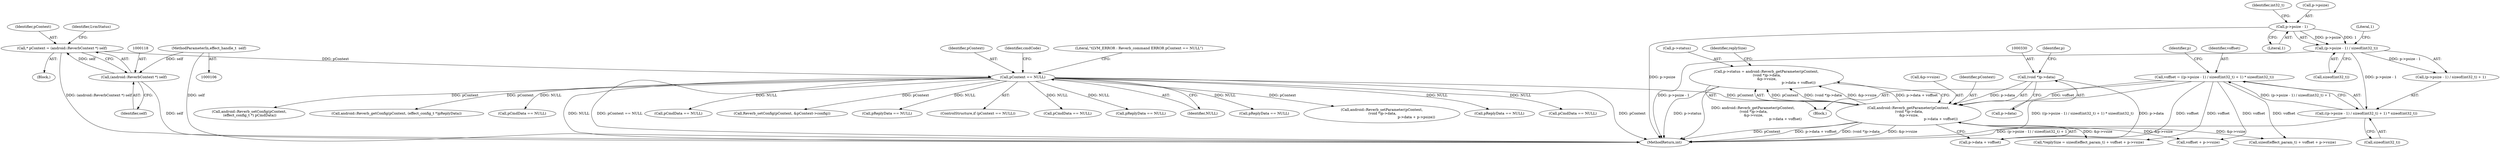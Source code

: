 digraph "0_Android_aeea52da00d210587fb3ed895de3d5f2e0264c88_6@integer" {
"1000323" [label="(Call,p->status = android::Reverb_getParameter(pContext,\n (void *)p->data,\n &p->vsize,\n                                                          p->data + voffset))"];
"1000327" [label="(Call,android::Reverb_getParameter(pContext,\n (void *)p->data,\n &p->vsize,\n                                                          p->data + voffset))"];
"1000127" [label="(Call,pContext == NULL)"];
"1000115" [label="(Call,* pContext = (android::ReverbContext *) self)"];
"1000117" [label="(Call,(android::ReverbContext *) self)"];
"1000107" [label="(MethodParameterIn,effect_handle_t  self)"];
"1000329" [label="(Call,(void *)p->data)"];
"1000308" [label="(Call,voffset = ((p->psize - 1) / sizeof(int32_t) + 1) * sizeof(int32_t))"];
"1000310" [label="(Call,((p->psize - 1) / sizeof(int32_t) + 1) * sizeof(int32_t))"];
"1000312" [label="(Call,(p->psize - 1) / sizeof(int32_t))"];
"1000313" [label="(Call,p->psize - 1)"];
"1000325" [label="(Identifier,p)"];
"1000313" [label="(Call,p->psize - 1)"];
"1000334" [label="(Call,&p->vsize)"];
"1000338" [label="(Call,p->data + voffset)"];
"1000113" [label="(Block,)"];
"1000311" [label="(Call,(p->psize - 1) / sizeof(int32_t) + 1)"];
"1000115" [label="(Call,* pContext = (android::ReverbContext *) self)"];
"1000317" [label="(Literal,1)"];
"1000309" [label="(Identifier,voffset)"];
"1000431" [label="(Call,pReplyData == NULL)"];
"1000126" [label="(ControlStructure,if (pContext == NULL))"];
"1000543" [label="(Call,pCmdData == NULL)"];
"1000324" [label="(Call,p->status)"];
"1000211" [label="(Call,pReplyData == NULL)"];
"1000668" [label="(MethodReturn,int)"];
"1000346" [label="(Call,sizeof(effect_param_t) + voffset + p->vsize)"];
"1000319" [label="(Identifier,int32_t)"];
"1000327" [label="(Call,android::Reverb_getParameter(pContext,\n (void *)p->data,\n &p->vsize,\n                                                          p->data + voffset))"];
"1000142" [label="(Call,pReplyData == NULL)"];
"1000318" [label="(Call,sizeof(int32_t))"];
"1000312" [label="(Call,(p->psize - 1) / sizeof(int32_t))"];
"1000314" [label="(Call,p->psize)"];
"1000310" [label="(Call,((p->psize - 1) / sizeof(int32_t) + 1) * sizeof(int32_t))"];
"1000329" [label="(Call,(void *)p->data)"];
"1000413" [label="(Call,android::Reverb_setParameter(pContext,\n (void *)p->data,\n                                                              p->data + p->psize))"];
"1000502" [label="(Call,pReplyData == NULL)"];
"1000253" [label="(Call,pCmdData == NULL)"];
"1000137" [label="(Identifier,cmdCode)"];
"1000202" [label="(Call,android::Reverb_setConfig(pContext,\n (effect_config_t *) pCmdData))"];
"1000116" [label="(Identifier,pContext)"];
"1000107" [label="(MethodParameterIn,effect_handle_t  self)"];
"1000229" [label="(Call,android::Reverb_getConfig(pContext, (effect_config_t *)pReplyData))"];
"1000244" [label="(Block,)"];
"1000308" [label="(Call,voffset = ((p->psize - 1) / sizeof(int32_t) + 1) * sizeof(int32_t))"];
"1000328" [label="(Identifier,pContext)"];
"1000170" [label="(Call,pCmdData == NULL)"];
"1000331" [label="(Call,p->data)"];
"1000117" [label="(Call,(android::ReverbContext *) self)"];
"1000323" [label="(Call,p->status = android::Reverb_getParameter(pContext,\n (void *)p->data,\n &p->vsize,\n                                                          p->data + voffset))"];
"1000343" [label="(Call,*replySize = sizeof(effect_param_t) + voffset + p->vsize)"];
"1000345" [label="(Identifier,replySize)"];
"1000129" [label="(Identifier,NULL)"];
"1000359" [label="(Call,pCmdData == NULL)"];
"1000119" [label="(Identifier,self)"];
"1000321" [label="(Call,sizeof(int32_t))"];
"1000320" [label="(Literal,1)"];
"1000127" [label="(Call,pContext == NULL)"];
"1000132" [label="(Literal,\"\tLVM_ERROR : Reverb_command ERROR pContext == NULL\")"];
"1000128" [label="(Identifier,pContext)"];
"1000236" [label="(Call,Reverb_setConfig(pContext, &pContext->config))"];
"1000124" [label="(Identifier,LvmStatus)"];
"1000336" [label="(Identifier,p)"];
"1000349" [label="(Call,voffset + p->vsize)"];
"1000323" -> "1000244"  [label="AST: "];
"1000323" -> "1000327"  [label="CFG: "];
"1000324" -> "1000323"  [label="AST: "];
"1000327" -> "1000323"  [label="AST: "];
"1000345" -> "1000323"  [label="CFG: "];
"1000323" -> "1000668"  [label="DDG: p->status"];
"1000323" -> "1000668"  [label="DDG: android::Reverb_getParameter(pContext,\n (void *)p->data,\n &p->vsize,\n                                                          p->data + voffset)"];
"1000327" -> "1000323"  [label="DDG: pContext"];
"1000327" -> "1000323"  [label="DDG: (void *)p->data"];
"1000327" -> "1000323"  [label="DDG: &p->vsize"];
"1000327" -> "1000323"  [label="DDG: p->data + voffset"];
"1000327" -> "1000338"  [label="CFG: "];
"1000328" -> "1000327"  [label="AST: "];
"1000329" -> "1000327"  [label="AST: "];
"1000334" -> "1000327"  [label="AST: "];
"1000338" -> "1000327"  [label="AST: "];
"1000327" -> "1000668"  [label="DDG: &p->vsize"];
"1000327" -> "1000668"  [label="DDG: pContext"];
"1000327" -> "1000668"  [label="DDG: p->data + voffset"];
"1000327" -> "1000668"  [label="DDG: (void *)p->data"];
"1000127" -> "1000327"  [label="DDG: pContext"];
"1000329" -> "1000327"  [label="DDG: p->data"];
"1000308" -> "1000327"  [label="DDG: voffset"];
"1000327" -> "1000343"  [label="DDG: &p->vsize"];
"1000327" -> "1000346"  [label="DDG: &p->vsize"];
"1000327" -> "1000349"  [label="DDG: &p->vsize"];
"1000127" -> "1000126"  [label="AST: "];
"1000127" -> "1000129"  [label="CFG: "];
"1000128" -> "1000127"  [label="AST: "];
"1000129" -> "1000127"  [label="AST: "];
"1000132" -> "1000127"  [label="CFG: "];
"1000137" -> "1000127"  [label="CFG: "];
"1000127" -> "1000668"  [label="DDG: NULL"];
"1000127" -> "1000668"  [label="DDG: pContext == NULL"];
"1000127" -> "1000668"  [label="DDG: pContext"];
"1000115" -> "1000127"  [label="DDG: pContext"];
"1000127" -> "1000142"  [label="DDG: NULL"];
"1000127" -> "1000170"  [label="DDG: NULL"];
"1000127" -> "1000202"  [label="DDG: pContext"];
"1000127" -> "1000211"  [label="DDG: NULL"];
"1000127" -> "1000229"  [label="DDG: pContext"];
"1000127" -> "1000236"  [label="DDG: pContext"];
"1000127" -> "1000253"  [label="DDG: NULL"];
"1000127" -> "1000359"  [label="DDG: NULL"];
"1000127" -> "1000413"  [label="DDG: pContext"];
"1000127" -> "1000431"  [label="DDG: NULL"];
"1000127" -> "1000502"  [label="DDG: NULL"];
"1000127" -> "1000543"  [label="DDG: NULL"];
"1000115" -> "1000113"  [label="AST: "];
"1000115" -> "1000117"  [label="CFG: "];
"1000116" -> "1000115"  [label="AST: "];
"1000117" -> "1000115"  [label="AST: "];
"1000124" -> "1000115"  [label="CFG: "];
"1000115" -> "1000668"  [label="DDG: (android::ReverbContext *) self"];
"1000117" -> "1000115"  [label="DDG: self"];
"1000117" -> "1000119"  [label="CFG: "];
"1000118" -> "1000117"  [label="AST: "];
"1000119" -> "1000117"  [label="AST: "];
"1000117" -> "1000668"  [label="DDG: self"];
"1000107" -> "1000117"  [label="DDG: self"];
"1000107" -> "1000106"  [label="AST: "];
"1000107" -> "1000668"  [label="DDG: self"];
"1000329" -> "1000331"  [label="CFG: "];
"1000330" -> "1000329"  [label="AST: "];
"1000331" -> "1000329"  [label="AST: "];
"1000336" -> "1000329"  [label="CFG: "];
"1000329" -> "1000338"  [label="DDG: p->data"];
"1000308" -> "1000244"  [label="AST: "];
"1000308" -> "1000310"  [label="CFG: "];
"1000309" -> "1000308"  [label="AST: "];
"1000310" -> "1000308"  [label="AST: "];
"1000325" -> "1000308"  [label="CFG: "];
"1000308" -> "1000668"  [label="DDG: ((p->psize - 1) / sizeof(int32_t) + 1) * sizeof(int32_t)"];
"1000310" -> "1000308"  [label="DDG: (p->psize - 1) / sizeof(int32_t) + 1"];
"1000308" -> "1000338"  [label="DDG: voffset"];
"1000308" -> "1000343"  [label="DDG: voffset"];
"1000308" -> "1000346"  [label="DDG: voffset"];
"1000308" -> "1000349"  [label="DDG: voffset"];
"1000310" -> "1000321"  [label="CFG: "];
"1000311" -> "1000310"  [label="AST: "];
"1000321" -> "1000310"  [label="AST: "];
"1000310" -> "1000668"  [label="DDG: (p->psize - 1) / sizeof(int32_t) + 1"];
"1000312" -> "1000310"  [label="DDG: p->psize - 1"];
"1000312" -> "1000311"  [label="AST: "];
"1000312" -> "1000318"  [label="CFG: "];
"1000313" -> "1000312"  [label="AST: "];
"1000318" -> "1000312"  [label="AST: "];
"1000320" -> "1000312"  [label="CFG: "];
"1000312" -> "1000668"  [label="DDG: p->psize - 1"];
"1000312" -> "1000311"  [label="DDG: p->psize - 1"];
"1000313" -> "1000312"  [label="DDG: p->psize"];
"1000313" -> "1000312"  [label="DDG: 1"];
"1000313" -> "1000317"  [label="CFG: "];
"1000314" -> "1000313"  [label="AST: "];
"1000317" -> "1000313"  [label="AST: "];
"1000319" -> "1000313"  [label="CFG: "];
"1000313" -> "1000668"  [label="DDG: p->psize"];
}
